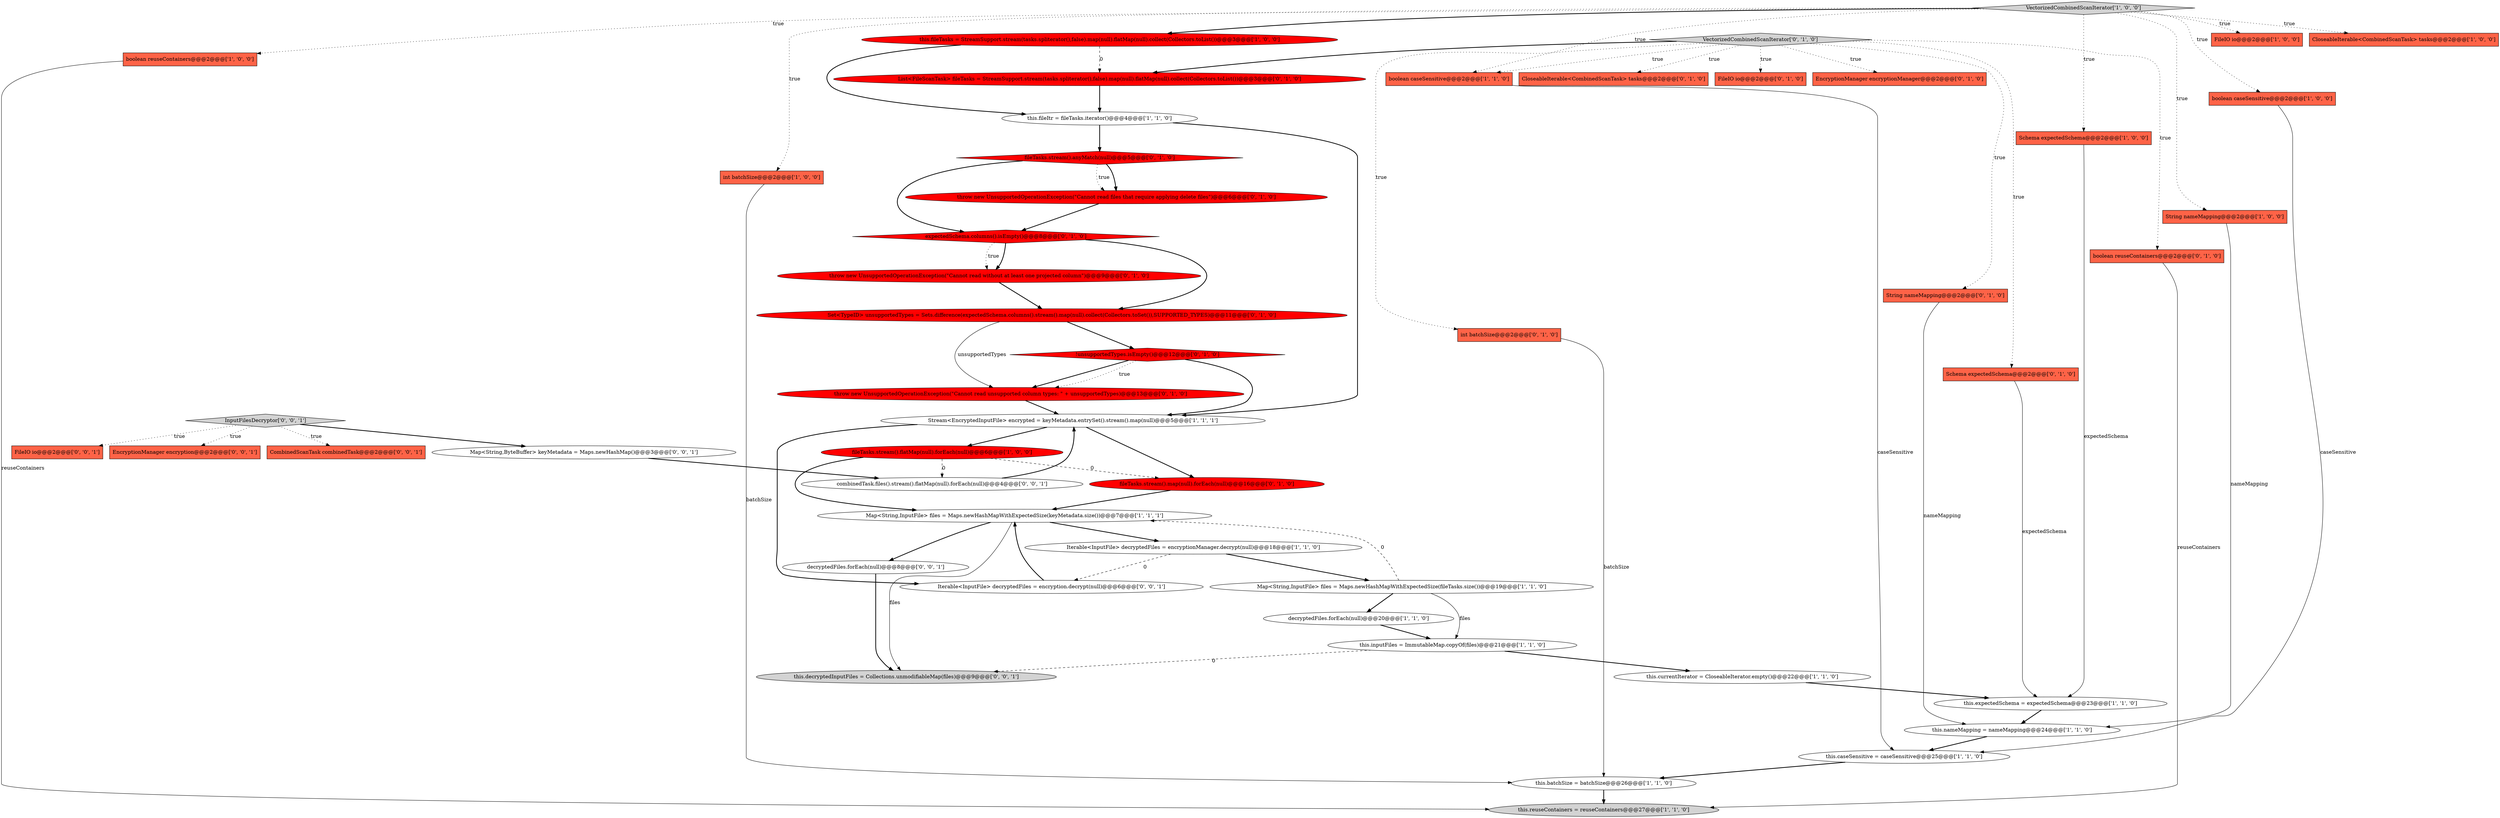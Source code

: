 digraph {
35 [style = filled, label = "fileTasks.stream().anyMatch(null)@@@5@@@['0', '1', '0']", fillcolor = red, shape = diamond image = "AAA1AAABBB2BBB"];
47 [style = filled, label = "Map<String,ByteBuffer> keyMetadata = Maps.newHashMap()@@@3@@@['0', '0', '1']", fillcolor = white, shape = ellipse image = "AAA0AAABBB3BBB"];
38 [style = filled, label = "boolean reuseContainers@@@2@@@['0', '1', '0']", fillcolor = tomato, shape = box image = "AAA0AAABBB2BBB"];
21 [style = filled, label = "fileTasks.stream().flatMap(null).forEach(null)@@@6@@@['1', '0', '0']", fillcolor = red, shape = ellipse image = "AAA1AAABBB1BBB"];
30 [style = filled, label = "VectorizedCombinedScanIterator['0', '1', '0']", fillcolor = lightgray, shape = diamond image = "AAA0AAABBB2BBB"];
40 [style = filled, label = "throw new UnsupportedOperationException(\"Cannot read unsupported column types: \" + unsupportedTypes)@@@13@@@['0', '1', '0']", fillcolor = red, shape = ellipse image = "AAA1AAABBB2BBB"];
20 [style = filled, label = "boolean caseSensitive@@@2@@@['1', '1', '0']", fillcolor = tomato, shape = box image = "AAA0AAABBB1BBB"];
15 [style = filled, label = "boolean reuseContainers@@@2@@@['1', '0', '0']", fillcolor = tomato, shape = box image = "AAA0AAABBB1BBB"];
11 [style = filled, label = "boolean caseSensitive@@@2@@@['1', '0', '0']", fillcolor = tomato, shape = box image = "AAA0AAABBB1BBB"];
49 [style = filled, label = "FileIO io@@@2@@@['0', '0', '1']", fillcolor = tomato, shape = box image = "AAA0AAABBB3BBB"];
29 [style = filled, label = "String nameMapping@@@2@@@['0', '1', '0']", fillcolor = tomato, shape = box image = "AAA0AAABBB2BBB"];
4 [style = filled, label = "Schema expectedSchema@@@2@@@['1', '0', '0']", fillcolor = tomato, shape = box image = "AAA0AAABBB1BBB"];
37 [style = filled, label = "int batchSize@@@2@@@['0', '1', '0']", fillcolor = tomato, shape = box image = "AAA0AAABBB2BBB"];
18 [style = filled, label = "int batchSize@@@2@@@['1', '0', '0']", fillcolor = tomato, shape = box image = "AAA0AAABBB1BBB"];
36 [style = filled, label = "throw new UnsupportedOperationException(\"Cannot read without at least one projected column\")@@@9@@@['0', '1', '0']", fillcolor = red, shape = ellipse image = "AAA1AAABBB2BBB"];
44 [style = filled, label = "combinedTask.files().stream().flatMap(null).forEach(null)@@@4@@@['0', '0', '1']", fillcolor = white, shape = ellipse image = "AAA0AAABBB3BBB"];
23 [style = filled, label = "this.reuseContainers = reuseContainers@@@27@@@['1', '1', '0']", fillcolor = lightgray, shape = ellipse image = "AAA0AAABBB1BBB"];
17 [style = filled, label = "Map<String,InputFile> files = Maps.newHashMapWithExpectedSize(keyMetadata.size())@@@7@@@['1', '1', '1']", fillcolor = white, shape = ellipse image = "AAA0AAABBB1BBB"];
43 [style = filled, label = "InputFilesDecryptor['0', '0', '1']", fillcolor = lightgray, shape = diamond image = "AAA0AAABBB3BBB"];
1 [style = filled, label = "FileIO io@@@2@@@['1', '0', '0']", fillcolor = tomato, shape = box image = "AAA0AAABBB1BBB"];
2 [style = filled, label = "this.batchSize = batchSize@@@26@@@['1', '1', '0']", fillcolor = white, shape = ellipse image = "AAA0AAABBB1BBB"];
32 [style = filled, label = "Schema expectedSchema@@@2@@@['0', '1', '0']", fillcolor = tomato, shape = box image = "AAA0AAABBB2BBB"];
19 [style = filled, label = "this.fileItr = fileTasks.iterator()@@@4@@@['1', '1', '0']", fillcolor = white, shape = ellipse image = "AAA0AAABBB1BBB"];
0 [style = filled, label = "this.currentIterator = CloseableIterator.empty()@@@22@@@['1', '1', '0']", fillcolor = white, shape = ellipse image = "AAA0AAABBB1BBB"];
9 [style = filled, label = "Iterable<InputFile> decryptedFiles = encryptionManager.decrypt(null)@@@18@@@['1', '1', '0']", fillcolor = white, shape = ellipse image = "AAA0AAABBB1BBB"];
26 [style = filled, label = "CloseableIterable<CombinedScanTask> tasks@@@2@@@['0', '1', '0']", fillcolor = tomato, shape = box image = "AAA0AAABBB2BBB"];
28 [style = filled, label = "expectedSchema.columns().isEmpty()@@@8@@@['0', '1', '0']", fillcolor = red, shape = diamond image = "AAA1AAABBB2BBB"];
42 [style = filled, label = "this.decryptedInputFiles = Collections.unmodifiableMap(files)@@@9@@@['0', '0', '1']", fillcolor = lightgray, shape = ellipse image = "AAA0AAABBB3BBB"];
48 [style = filled, label = "EncryptionManager encryption@@@2@@@['0', '0', '1']", fillcolor = tomato, shape = box image = "AAA0AAABBB3BBB"];
13 [style = filled, label = "VectorizedCombinedScanIterator['1', '0', '0']", fillcolor = lightgray, shape = diamond image = "AAA0AAABBB1BBB"];
41 [style = filled, label = "Iterable<InputFile> decryptedFiles = encryption.decrypt(null)@@@6@@@['0', '0', '1']", fillcolor = white, shape = ellipse image = "AAA0AAABBB3BBB"];
3 [style = filled, label = "Stream<EncryptedInputFile> encrypted = keyMetadata.entrySet().stream().map(null)@@@5@@@['1', '1', '1']", fillcolor = white, shape = ellipse image = "AAA0AAABBB1BBB"];
24 [style = filled, label = "Set<TypeID> unsupportedTypes = Sets.difference(expectedSchema.columns().stream().map(null).collect(Collectors.toSet()),SUPPORTED_TYPES)@@@11@@@['0', '1', '0']", fillcolor = red, shape = ellipse image = "AAA1AAABBB2BBB"];
39 [style = filled, label = "FileIO io@@@2@@@['0', '1', '0']", fillcolor = tomato, shape = box image = "AAA0AAABBB2BBB"];
31 [style = filled, label = "fileTasks.stream().map(null).forEach(null)@@@16@@@['0', '1', '0']", fillcolor = red, shape = ellipse image = "AAA1AAABBB2BBB"];
5 [style = filled, label = "Map<String,InputFile> files = Maps.newHashMapWithExpectedSize(fileTasks.size())@@@19@@@['1', '1', '0']", fillcolor = white, shape = ellipse image = "AAA0AAABBB1BBB"];
22 [style = filled, label = "this.inputFiles = ImmutableMap.copyOf(files)@@@21@@@['1', '1', '0']", fillcolor = white, shape = ellipse image = "AAA0AAABBB1BBB"];
45 [style = filled, label = "CombinedScanTask combinedTask@@@2@@@['0', '0', '1']", fillcolor = tomato, shape = box image = "AAA0AAABBB3BBB"];
6 [style = filled, label = "this.expectedSchema = expectedSchema@@@23@@@['1', '1', '0']", fillcolor = white, shape = ellipse image = "AAA0AAABBB1BBB"];
46 [style = filled, label = "decryptedFiles.forEach(null)@@@8@@@['0', '0', '1']", fillcolor = white, shape = ellipse image = "AAA0AAABBB3BBB"];
12 [style = filled, label = "this.nameMapping = nameMapping@@@24@@@['1', '1', '0']", fillcolor = white, shape = ellipse image = "AAA0AAABBB1BBB"];
33 [style = filled, label = "EncryptionManager encryptionManager@@@2@@@['0', '1', '0']", fillcolor = tomato, shape = box image = "AAA0AAABBB2BBB"];
34 [style = filled, label = "!unsupportedTypes.isEmpty()@@@12@@@['0', '1', '0']", fillcolor = red, shape = diamond image = "AAA1AAABBB2BBB"];
8 [style = filled, label = "decryptedFiles.forEach(null)@@@20@@@['1', '1', '0']", fillcolor = white, shape = ellipse image = "AAA0AAABBB1BBB"];
10 [style = filled, label = "CloseableIterable<CombinedScanTask> tasks@@@2@@@['1', '0', '0']", fillcolor = tomato, shape = box image = "AAA0AAABBB1BBB"];
7 [style = filled, label = "String nameMapping@@@2@@@['1', '0', '0']", fillcolor = tomato, shape = box image = "AAA0AAABBB1BBB"];
16 [style = filled, label = "this.fileTasks = StreamSupport.stream(tasks.spliterator(),false).map(null).flatMap(null).collect(Collectors.toList())@@@3@@@['1', '0', '0']", fillcolor = red, shape = ellipse image = "AAA1AAABBB1BBB"];
27 [style = filled, label = "List<FileScanTask> fileTasks = StreamSupport.stream(tasks.spliterator(),false).map(null).flatMap(null).collect(Collectors.toList())@@@3@@@['0', '1', '0']", fillcolor = red, shape = ellipse image = "AAA1AAABBB2BBB"];
25 [style = filled, label = "throw new UnsupportedOperationException(\"Cannot read files that require applying delete files\")@@@6@@@['0', '1', '0']", fillcolor = red, shape = ellipse image = "AAA1AAABBB2BBB"];
14 [style = filled, label = "this.caseSensitive = caseSensitive@@@25@@@['1', '1', '0']", fillcolor = white, shape = ellipse image = "AAA0AAABBB1BBB"];
24->40 [style = solid, label="unsupportedTypes"];
46->42 [style = bold, label=""];
5->8 [style = bold, label=""];
17->46 [style = bold, label=""];
13->18 [style = dotted, label="true"];
25->28 [style = bold, label=""];
28->36 [style = bold, label=""];
34->40 [style = bold, label=""];
21->44 [style = dashed, label="0"];
0->6 [style = bold, label=""];
16->27 [style = dashed, label="0"];
3->31 [style = bold, label=""];
17->9 [style = bold, label=""];
44->3 [style = bold, label=""];
37->2 [style = solid, label="batchSize"];
30->27 [style = bold, label=""];
13->20 [style = dotted, label="true"];
24->34 [style = bold, label=""];
28->36 [style = dotted, label="true"];
32->6 [style = solid, label="expectedSchema"];
13->7 [style = dotted, label="true"];
30->26 [style = dotted, label="true"];
11->14 [style = solid, label="caseSensitive"];
20->14 [style = solid, label="caseSensitive"];
17->42 [style = solid, label="files"];
16->19 [style = bold, label=""];
13->10 [style = dotted, label="true"];
34->40 [style = dotted, label="true"];
13->16 [style = bold, label=""];
18->2 [style = solid, label="batchSize"];
8->22 [style = bold, label=""];
7->12 [style = solid, label="nameMapping"];
35->25 [style = bold, label=""];
5->22 [style = solid, label="files"];
38->23 [style = solid, label="reuseContainers"];
2->23 [style = bold, label=""];
35->28 [style = bold, label=""];
13->1 [style = dotted, label="true"];
41->17 [style = bold, label=""];
30->29 [style = dotted, label="true"];
21->31 [style = dashed, label="0"];
22->42 [style = dashed, label="0"];
36->24 [style = bold, label=""];
22->0 [style = bold, label=""];
15->23 [style = solid, label="reuseContainers"];
43->47 [style = bold, label=""];
5->17 [style = dashed, label="0"];
34->3 [style = bold, label=""];
40->3 [style = bold, label=""];
30->20 [style = dotted, label="true"];
43->45 [style = dotted, label="true"];
43->48 [style = dotted, label="true"];
19->35 [style = bold, label=""];
3->41 [style = bold, label=""];
4->6 [style = solid, label="expectedSchema"];
12->14 [style = bold, label=""];
30->32 [style = dotted, label="true"];
9->5 [style = bold, label=""];
28->24 [style = bold, label=""];
47->44 [style = bold, label=""];
13->11 [style = dotted, label="true"];
3->21 [style = bold, label=""];
43->49 [style = dotted, label="true"];
13->15 [style = dotted, label="true"];
14->2 [style = bold, label=""];
27->19 [style = bold, label=""];
30->37 [style = dotted, label="true"];
30->38 [style = dotted, label="true"];
9->41 [style = dashed, label="0"];
31->17 [style = bold, label=""];
30->39 [style = dotted, label="true"];
29->12 [style = solid, label="nameMapping"];
19->3 [style = bold, label=""];
21->17 [style = bold, label=""];
13->4 [style = dotted, label="true"];
35->25 [style = dotted, label="true"];
30->33 [style = dotted, label="true"];
6->12 [style = bold, label=""];
}

